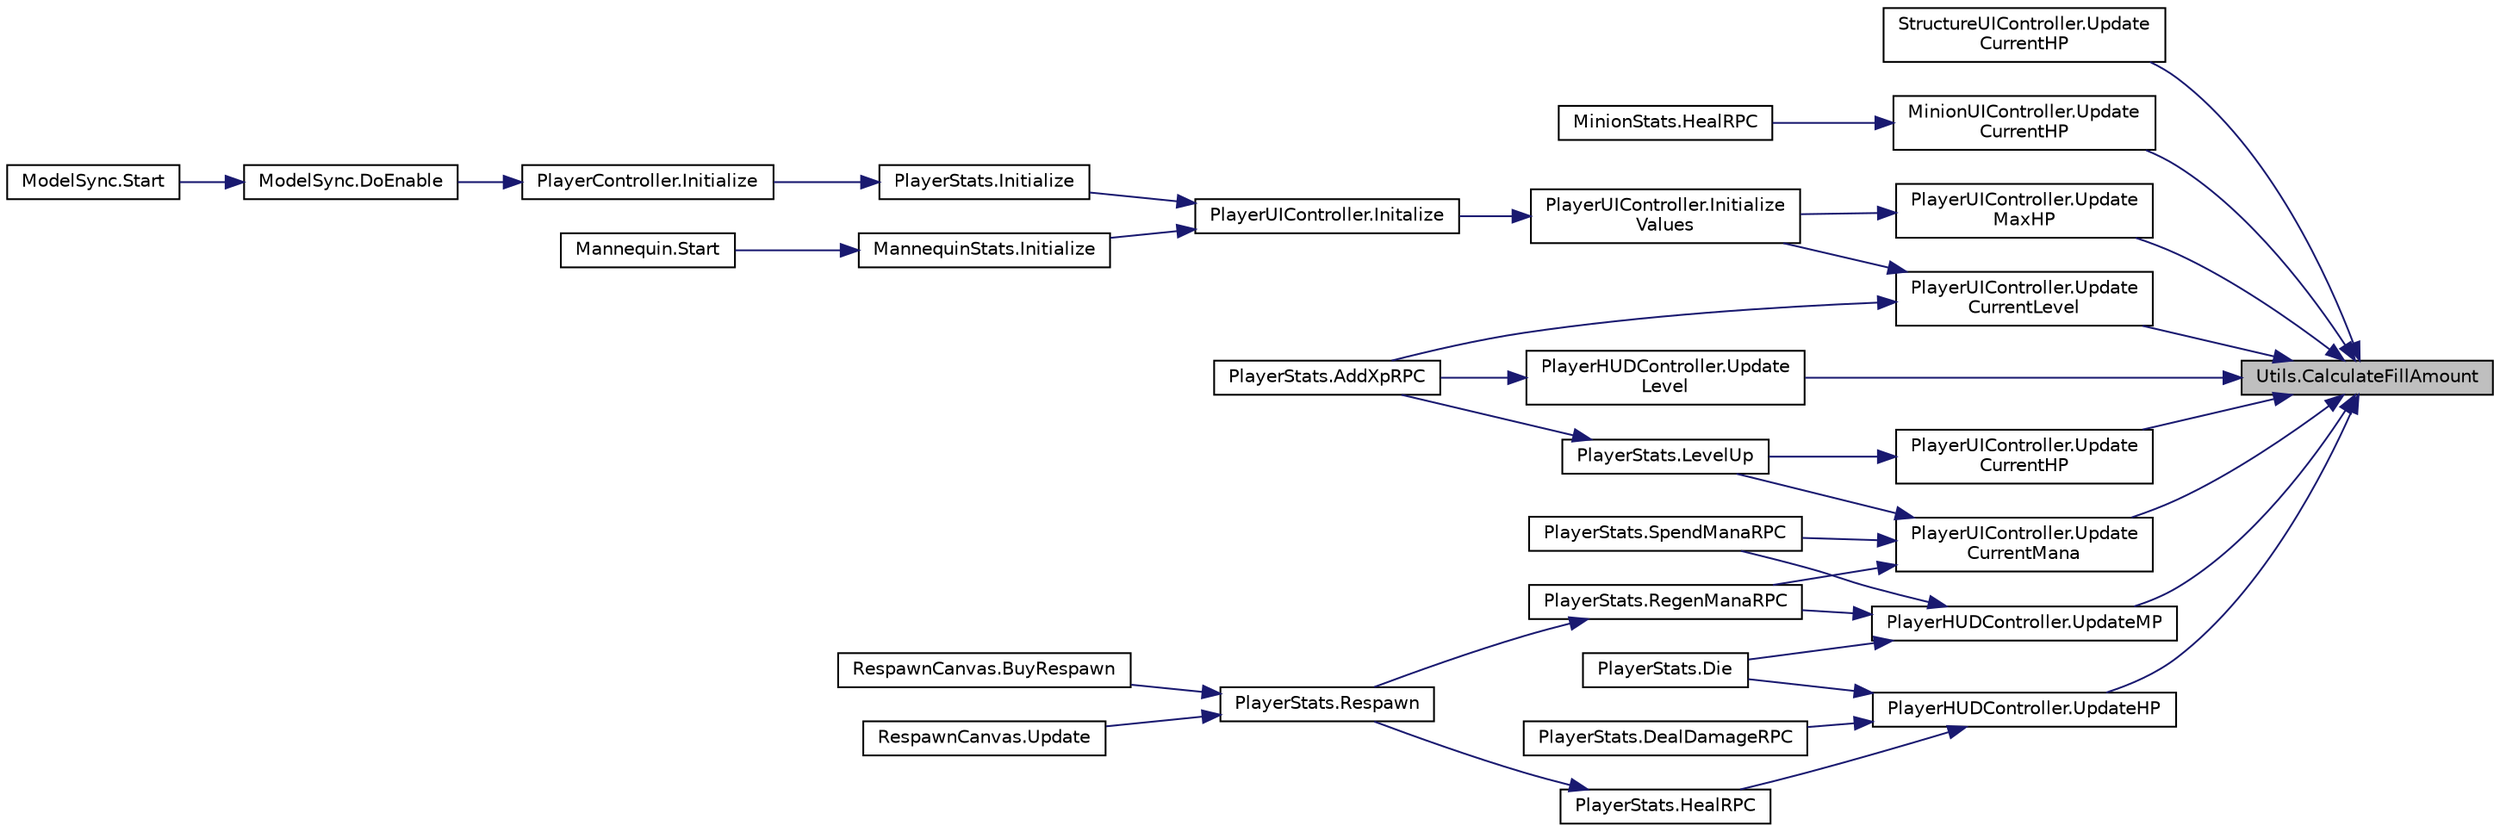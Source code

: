 digraph "Utils.CalculateFillAmount"
{
 // INTERACTIVE_SVG=YES
 // LATEX_PDF_SIZE
  edge [fontname="Helvetica",fontsize="10",labelfontname="Helvetica",labelfontsize="10"];
  node [fontname="Helvetica",fontsize="10",shape=record];
  rankdir="RL";
  Node1 [label="Utils.CalculateFillAmount",height=0.2,width=0.4,color="black", fillcolor="grey75", style="filled", fontcolor="black",tooltip="Calculates the actual normalized fill amount for the image."];
  Node1 -> Node2 [dir="back",color="midnightblue",fontsize="10",style="solid",fontname="Helvetica"];
  Node2 [label="StructureUIController.Update\lCurrentHP",height=0.2,width=0.4,color="black", fillcolor="white", style="filled",URL="$class_structure_u_i_controller.html#a440b6978d77790330878b47582fe43dc",tooltip="Updates the current HP of the entity."];
  Node1 -> Node3 [dir="back",color="midnightblue",fontsize="10",style="solid",fontname="Helvetica"];
  Node3 [label="MinionUIController.Update\lCurrentHP",height=0.2,width=0.4,color="black", fillcolor="white", style="filled",URL="$class_minion_u_i_controller.html#a9042cfa3430e60cf37cf0e0797692742",tooltip="Updates the current HP of the entity."];
  Node3 -> Node4 [dir="back",color="midnightblue",fontsize="10",style="solid",fontname="Helvetica"];
  Node4 [label="MinionStats.HealRPC",height=0.2,width=0.4,color="black", fillcolor="white", style="filled",URL="$class_minion_stats.html#abecc35855bcf8bb1e30909708b3fa882",tooltip=" "];
  Node1 -> Node5 [dir="back",color="midnightblue",fontsize="10",style="solid",fontname="Helvetica"];
  Node5 [label="PlayerUIController.Update\lCurrentHP",height=0.2,width=0.4,color="black", fillcolor="white", style="filled",URL="$class_player_u_i_controller.html#aca577b724c1f3f2ed54ad1165a7842c2",tooltip="Sets the current HP value to the Image."];
  Node5 -> Node6 [dir="back",color="midnightblue",fontsize="10",style="solid",fontname="Helvetica"];
  Node6 [label="PlayerStats.LevelUp",height=0.2,width=0.4,color="black", fillcolor="white", style="filled",URL="$class_player_stats.html#a75c908d1b8c5eb0b414db7ab99ceab9e",tooltip="Called whenever the player levels up."];
  Node6 -> Node7 [dir="back",color="midnightblue",fontsize="10",style="solid",fontname="Helvetica"];
  Node7 [label="PlayerStats.AddXpRPC",height=0.2,width=0.4,color="black", fillcolor="white", style="filled",URL="$class_player_stats.html#af74a866a9312c345f3cd03235be2f329",tooltip=" "];
  Node1 -> Node8 [dir="back",color="midnightblue",fontsize="10",style="solid",fontname="Helvetica"];
  Node8 [label="PlayerUIController.Update\lCurrentLevel",height=0.2,width=0.4,color="black", fillcolor="white", style="filled",URL="$class_player_u_i_controller.html#adadd54ec10a1236aa7c08022d27fa068",tooltip="Sets the current level and xp to the Image."];
  Node8 -> Node7 [dir="back",color="midnightblue",fontsize="10",style="solid",fontname="Helvetica"];
  Node8 -> Node9 [dir="back",color="midnightblue",fontsize="10",style="solid",fontname="Helvetica"];
  Node9 [label="PlayerUIController.Initialize\lValues",height=0.2,width=0.4,color="black", fillcolor="white", style="filled",URL="$class_player_u_i_controller.html#aa5b61a93967fa5ce39bfd950a9e9d584",tooltip="Initializes all the values into the Image and Text."];
  Node9 -> Node10 [dir="back",color="midnightblue",fontsize="10",style="solid",fontname="Helvetica"];
  Node10 [label="PlayerUIController.Initalize",height=0.2,width=0.4,color="black", fillcolor="white", style="filled",URL="$class_player_u_i_controller.html#ab6ed746dec17fdf763bc4ec1d713db7f",tooltip="Initializes all the values and colors for this Player."];
  Node10 -> Node11 [dir="back",color="midnightblue",fontsize="10",style="solid",fontname="Helvetica"];
  Node11 [label="PlayerStats.Initialize",height=0.2,width=0.4,color="black", fillcolor="white", style="filled",URL="$class_player_stats.html#ae874ab5cbb490cbdcf3f5613b8bc2240",tooltip="Initialize the actual Stats of the Player."];
  Node11 -> Node12 [dir="back",color="midnightblue",fontsize="10",style="solid",fontname="Helvetica"];
  Node12 [label="PlayerController.Initialize",height=0.2,width=0.4,color="black", fillcolor="white", style="filled",URL="$class_player_controller.html#a75e94e4fd555e57e55ab4b7e54024dcf",tooltip="Initialize the PlayerController."];
  Node12 -> Node13 [dir="back",color="midnightblue",fontsize="10",style="solid",fontname="Helvetica"];
  Node13 [label="ModelSync.DoEnable",height=0.2,width=0.4,color="black", fillcolor="white", style="filled",URL="$class_model_sync.html#ab8359f73ae31a7f926c80ebcd7e9444a",tooltip="This starts all the initialization chain for the player."];
  Node13 -> Node14 [dir="back",color="midnightblue",fontsize="10",style="solid",fontname="Helvetica"];
  Node14 [label="ModelSync.Start",height=0.2,width=0.4,color="black", fillcolor="white", style="filled",URL="$class_model_sync.html#a47be08ee3bbd2a173514e74da3dd65cb",tooltip=" "];
  Node10 -> Node15 [dir="back",color="midnightblue",fontsize="10",style="solid",fontname="Helvetica"];
  Node15 [label="MannequinStats.Initialize",height=0.2,width=0.4,color="black", fillcolor="white", style="filled",URL="$class_mannequin_stats.html#a0cecf416149ad28539cb696fad4ae175",tooltip=" "];
  Node15 -> Node16 [dir="back",color="midnightblue",fontsize="10",style="solid",fontname="Helvetica"];
  Node16 [label="Mannequin.Start",height=0.2,width=0.4,color="black", fillcolor="white", style="filled",URL="$class_mannequin.html#af638d1036ae3aee689fe03b43cea0df5",tooltip=" "];
  Node1 -> Node17 [dir="back",color="midnightblue",fontsize="10",style="solid",fontname="Helvetica"];
  Node17 [label="PlayerUIController.Update\lCurrentMana",height=0.2,width=0.4,color="black", fillcolor="white", style="filled",URL="$class_player_u_i_controller.html#ac7bf7455ce00b144f6a1678e524819b2",tooltip="Sets the current MP value to the Image."];
  Node17 -> Node6 [dir="back",color="midnightblue",fontsize="10",style="solid",fontname="Helvetica"];
  Node17 -> Node18 [dir="back",color="midnightblue",fontsize="10",style="solid",fontname="Helvetica"];
  Node18 [label="PlayerStats.RegenManaRPC",height=0.2,width=0.4,color="black", fillcolor="white", style="filled",URL="$class_player_stats.html#a0348bfd846a1fb5122239414e9ec558b",tooltip=" "];
  Node18 -> Node19 [dir="back",color="midnightblue",fontsize="10",style="solid",fontname="Helvetica"];
  Node19 [label="PlayerStats.Respawn",height=0.2,width=0.4,color="black", fillcolor="white", style="filled",URL="$class_player_stats.html#a27fb46ca044608f34db45eb95ac16b4c",tooltip="This is triggered when the player respawns."];
  Node19 -> Node20 [dir="back",color="midnightblue",fontsize="10",style="solid",fontname="Helvetica"];
  Node20 [label="RespawnCanvas.BuyRespawn",height=0.2,width=0.4,color="black", fillcolor="white", style="filled",URL="$class_respawn_canvas.html#aeb8465a7dc3b9f4fe6a36afc1c8bcf9a",tooltip=" "];
  Node19 -> Node21 [dir="back",color="midnightblue",fontsize="10",style="solid",fontname="Helvetica"];
  Node21 [label="RespawnCanvas.Update",height=0.2,width=0.4,color="black", fillcolor="white", style="filled",URL="$class_respawn_canvas.html#a272c2f78c7bfbeb481fcb4b737fe446c",tooltip=" "];
  Node17 -> Node22 [dir="back",color="midnightblue",fontsize="10",style="solid",fontname="Helvetica"];
  Node22 [label="PlayerStats.SpendManaRPC",height=0.2,width=0.4,color="black", fillcolor="white", style="filled",URL="$class_player_stats.html#adb29a13d34d6e2880a34d67340b8b74a",tooltip=" "];
  Node1 -> Node23 [dir="back",color="midnightblue",fontsize="10",style="solid",fontname="Helvetica"];
  Node23 [label="PlayerHUDController.UpdateHP",height=0.2,width=0.4,color="black", fillcolor="white", style="filled",URL="$class_player_h_u_d_controller.html#ab2461120d3cfef6e83b38062b1373e04",tooltip=" "];
  Node23 -> Node24 [dir="back",color="midnightblue",fontsize="10",style="solid",fontname="Helvetica"];
  Node24 [label="PlayerStats.DealDamageRPC",height=0.2,width=0.4,color="black", fillcolor="white", style="filled",URL="$class_player_stats.html#a72df1a303afe102b8b4ac7a1e594cd75",tooltip=" "];
  Node23 -> Node25 [dir="back",color="midnightblue",fontsize="10",style="solid",fontname="Helvetica"];
  Node25 [label="PlayerStats.Die",height=0.2,width=0.4,color="black", fillcolor="white", style="filled",URL="$class_player_stats.html#a5caca2bd8f676341a2b269aea8a0f1ff",tooltip="Function that implements what is done when this entity dies."];
  Node23 -> Node26 [dir="back",color="midnightblue",fontsize="10",style="solid",fontname="Helvetica"];
  Node26 [label="PlayerStats.HealRPC",height=0.2,width=0.4,color="black", fillcolor="white", style="filled",URL="$class_player_stats.html#ae2c6a9d91ac8ff99b7f0dc32079f1931",tooltip=" "];
  Node26 -> Node19 [dir="back",color="midnightblue",fontsize="10",style="solid",fontname="Helvetica"];
  Node1 -> Node27 [dir="back",color="midnightblue",fontsize="10",style="solid",fontname="Helvetica"];
  Node27 [label="PlayerHUDController.Update\lLevel",height=0.2,width=0.4,color="black", fillcolor="white", style="filled",URL="$class_player_h_u_d_controller.html#a654b56cf8a75ded0109d5aac569b2757",tooltip=" "];
  Node27 -> Node7 [dir="back",color="midnightblue",fontsize="10",style="solid",fontname="Helvetica"];
  Node1 -> Node28 [dir="back",color="midnightblue",fontsize="10",style="solid",fontname="Helvetica"];
  Node28 [label="PlayerUIController.Update\lMaxHP",height=0.2,width=0.4,color="black", fillcolor="white", style="filled",URL="$class_player_u_i_controller.html#aacc9f1b78d9e1adab16f8fc2ec246dfb",tooltip=" "];
  Node28 -> Node9 [dir="back",color="midnightblue",fontsize="10",style="solid",fontname="Helvetica"];
  Node1 -> Node29 [dir="back",color="midnightblue",fontsize="10",style="solid",fontname="Helvetica"];
  Node29 [label="PlayerHUDController.UpdateMP",height=0.2,width=0.4,color="black", fillcolor="white", style="filled",URL="$class_player_h_u_d_controller.html#a09d27238c0e659b8f98828367c7622ba",tooltip=" "];
  Node29 -> Node25 [dir="back",color="midnightblue",fontsize="10",style="solid",fontname="Helvetica"];
  Node29 -> Node18 [dir="back",color="midnightblue",fontsize="10",style="solid",fontname="Helvetica"];
  Node29 -> Node22 [dir="back",color="midnightblue",fontsize="10",style="solid",fontname="Helvetica"];
}
